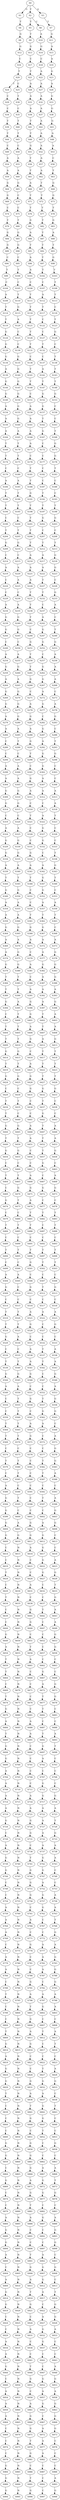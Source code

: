 strict digraph  {
	S0 -> S1 [ label = G ];
	S0 -> S2 [ label = T ];
	S0 -> S3 [ label = A ];
	S1 -> S4 [ label = T ];
	S2 -> S5 [ label = T ];
	S2 -> S6 [ label = C ];
	S3 -> S7 [ label = T ];
	S4 -> S8 [ label = G ];
	S5 -> S9 [ label = T ];
	S6 -> S10 [ label = A ];
	S7 -> S11 [ label = G ];
	S8 -> S12 [ label = G ];
	S9 -> S13 [ label = G ];
	S10 -> S14 [ label = G ];
	S11 -> S15 [ label = A ];
	S12 -> S16 [ label = C ];
	S13 -> S17 [ label = C ];
	S14 -> S18 [ label = C ];
	S15 -> S19 [ label = A ];
	S16 -> S20 [ label = T ];
	S17 -> S21 [ label = T ];
	S18 -> S22 [ label = A ];
	S19 -> S23 [ label = G ];
	S20 -> S24 [ label = T ];
	S20 -> S25 [ label = C ];
	S21 -> S26 [ label = A ];
	S22 -> S27 [ label = A ];
	S23 -> S28 [ label = A ];
	S24 -> S29 [ label = C ];
	S25 -> S30 [ label = T ];
	S26 -> S31 [ label = A ];
	S27 -> S32 [ label = A ];
	S28 -> S33 [ label = G ];
	S29 -> S34 [ label = C ];
	S30 -> S35 [ label = C ];
	S31 -> S36 [ label = A ];
	S32 -> S37 [ label = A ];
	S33 -> S38 [ label = G ];
	S34 -> S39 [ label = T ];
	S35 -> S40 [ label = T ];
	S36 -> S41 [ label = T ];
	S37 -> S42 [ label = A ];
	S38 -> S43 [ label = G ];
	S39 -> S44 [ label = T ];
	S40 -> S45 [ label = T ];
	S41 -> S46 [ label = T ];
	S42 -> S47 [ label = A ];
	S43 -> S48 [ label = A ];
	S44 -> S49 [ label = C ];
	S45 -> S50 [ label = C ];
	S46 -> S51 [ label = G ];
	S47 -> S52 [ label = A ];
	S48 -> S53 [ label = A ];
	S49 -> S54 [ label = A ];
	S50 -> S55 [ label = A ];
	S51 -> S56 [ label = T ];
	S52 -> S57 [ label = A ];
	S53 -> S58 [ label = C ];
	S54 -> S59 [ label = A ];
	S55 -> S60 [ label = A ];
	S56 -> S61 [ label = T ];
	S57 -> S62 [ label = A ];
	S58 -> S63 [ label = T ];
	S59 -> S64 [ label = G ];
	S60 -> S65 [ label = G ];
	S61 -> S66 [ label = A ];
	S62 -> S67 [ label = T ];
	S63 -> S68 [ label = G ];
	S64 -> S69 [ label = G ];
	S65 -> S70 [ label = C ];
	S66 -> S71 [ label = T ];
	S67 -> S72 [ label = T ];
	S68 -> S73 [ label = G ];
	S69 -> S74 [ label = C ];
	S70 -> S75 [ label = C ];
	S71 -> S76 [ label = T ];
	S72 -> S77 [ label = T ];
	S73 -> S78 [ label = T ];
	S74 -> S79 [ label = T ];
	S75 -> S80 [ label = T ];
	S76 -> S81 [ label = G ];
	S77 -> S82 [ label = T ];
	S78 -> S83 [ label = G ];
	S79 -> S84 [ label = G ];
	S80 -> S85 [ label = G ];
	S81 -> S86 [ label = A ];
	S82 -> S87 [ label = T ];
	S83 -> S88 [ label = A ];
	S84 -> S89 [ label = G ];
	S85 -> S90 [ label = G ];
	S86 -> S91 [ label = T ];
	S87 -> S92 [ label = T ];
	S88 -> S93 [ label = T ];
	S89 -> S94 [ label = C ];
	S90 -> S95 [ label = C ];
	S91 -> S96 [ label = A ];
	S92 -> S97 [ label = T ];
	S93 -> S98 [ label = G ];
	S94 -> S99 [ label = T ];
	S95 -> S100 [ label = T ];
	S96 -> S101 [ label = A ];
	S97 -> S102 [ label = T ];
	S98 -> S103 [ label = T ];
	S99 -> S104 [ label = C ];
	S100 -> S105 [ label = C ];
	S101 -> S106 [ label = C ];
	S102 -> S107 [ label = C ];
	S103 -> S108 [ label = T ];
	S104 -> S109 [ label = A ];
	S105 -> S110 [ label = T ];
	S106 -> S111 [ label = T ];
	S107 -> S112 [ label = A ];
	S108 -> S113 [ label = T ];
	S109 -> S114 [ label = T ];
	S110 -> S115 [ label = G ];
	S111 -> S116 [ label = T ];
	S112 -> S117 [ label = T ];
	S113 -> S118 [ label = C ];
	S114 -> S119 [ label = T ];
	S115 -> S120 [ label = A ];
	S116 -> S121 [ label = T ];
	S117 -> S122 [ label = C ];
	S118 -> S123 [ label = T ];
	S119 -> S124 [ label = G ];
	S120 -> S125 [ label = C ];
	S121 -> S126 [ label = T ];
	S122 -> S127 [ label = C ];
	S123 -> S128 [ label = G ];
	S124 -> S129 [ label = G ];
	S125 -> S130 [ label = C ];
	S126 -> S131 [ label = T ];
	S127 -> S132 [ label = T ];
	S128 -> S133 [ label = C ];
	S129 -> S134 [ label = G ];
	S130 -> S135 [ label = G ];
	S131 -> S136 [ label = C ];
	S132 -> S137 [ label = C ];
	S133 -> S138 [ label = T ];
	S134 -> S139 [ label = A ];
	S135 -> S140 [ label = G ];
	S136 -> S141 [ label = T ];
	S137 -> S142 [ label = A ];
	S138 -> S143 [ label = T ];
	S139 -> S144 [ label = G ];
	S140 -> S145 [ label = G ];
	S141 -> S146 [ label = T ];
	S142 -> S147 [ label = T ];
	S143 -> S148 [ label = T ];
	S144 -> S149 [ label = G ];
	S145 -> S150 [ label = G ];
	S146 -> S151 [ label = C ];
	S147 -> S152 [ label = G ];
	S148 -> S153 [ label = G ];
	S149 -> S154 [ label = A ];
	S150 -> S155 [ label = G ];
	S151 -> S156 [ label = A ];
	S152 -> S157 [ label = G ];
	S153 -> S158 [ label = C ];
	S154 -> S159 [ label = A ];
	S155 -> S160 [ label = G ];
	S156 -> S161 [ label = A ];
	S157 -> S162 [ label = T ];
	S158 -> S163 [ label = C ];
	S159 -> S164 [ label = A ];
	S160 -> S165 [ label = A ];
	S161 -> S166 [ label = A ];
	S162 -> S167 [ label = G ];
	S163 -> S168 [ label = T ];
	S164 -> S169 [ label = T ];
	S165 -> S170 [ label = T ];
	S166 -> S171 [ label = A ];
	S167 -> S172 [ label = C ];
	S168 -> S173 [ label = G ];
	S169 -> S174 [ label = T ];
	S170 -> S175 [ label = T ];
	S171 -> S176 [ label = C ];
	S172 -> S177 [ label = C ];
	S173 -> S178 [ label = G ];
	S174 -> S179 [ label = C ];
	S175 -> S180 [ label = C ];
	S176 -> S181 [ label = T ];
	S177 -> S182 [ label = C ];
	S178 -> S183 [ label = T ];
	S179 -> S184 [ label = A ];
	S180 -> S185 [ label = A ];
	S181 -> S186 [ label = T ];
	S182 -> S187 [ label = C ];
	S183 -> S188 [ label = C ];
	S184 -> S189 [ label = T ];
	S185 -> S190 [ label = T ];
	S186 -> S191 [ label = G ];
	S187 -> S192 [ label = T ];
	S188 -> S193 [ label = C ];
	S189 -> S194 [ label = T ];
	S190 -> S195 [ label = T ];
	S191 -> S196 [ label = T ];
	S192 -> S197 [ label = T ];
	S193 -> S198 [ label = T ];
	S194 -> S199 [ label = C ];
	S195 -> S200 [ label = C ];
	S196 -> S201 [ label = T ];
	S197 -> S202 [ label = G ];
	S198 -> S203 [ label = G ];
	S199 -> S204 [ label = T ];
	S200 -> S205 [ label = T ];
	S201 -> S206 [ label = T ];
	S202 -> S207 [ label = C ];
	S203 -> S208 [ label = C ];
	S204 -> S209 [ label = G ];
	S205 -> S210 [ label = G ];
	S206 -> S211 [ label = T ];
	S207 -> S212 [ label = T ];
	S208 -> S213 [ label = T ];
	S209 -> S214 [ label = C ];
	S210 -> S215 [ label = C ];
	S211 -> S216 [ label = A ];
	S212 -> S217 [ label = A ];
	S213 -> S218 [ label = G ];
	S214 -> S219 [ label = A ];
	S215 -> S220 [ label = A ];
	S216 -> S221 [ label = A ];
	S217 -> S222 [ label = A ];
	S218 -> S223 [ label = G ];
	S219 -> S224 [ label = C ];
	S220 -> S225 [ label = A ];
	S221 -> S226 [ label = A ];
	S222 -> S227 [ label = T ];
	S223 -> S228 [ label = C ];
	S224 -> S229 [ label = C ];
	S225 -> S230 [ label = C ];
	S226 -> S231 [ label = T ];
	S227 -> S232 [ label = T ];
	S228 -> S233 [ label = G ];
	S229 -> S234 [ label = A ];
	S230 -> S235 [ label = A ];
	S231 -> S236 [ label = T ];
	S232 -> S237 [ label = C ];
	S233 -> S238 [ label = A ];
	S234 -> S239 [ label = G ];
	S235 -> S240 [ label = G ];
	S236 -> S241 [ label = T ];
	S237 -> S242 [ label = A ];
	S238 -> S243 [ label = C ];
	S239 -> S244 [ label = G ];
	S240 -> S245 [ label = G ];
	S241 -> S246 [ label = C ];
	S242 -> S247 [ label = G ];
	S243 -> S248 [ label = T ];
	S244 -> S249 [ label = C ];
	S245 -> S250 [ label = C ];
	S246 -> S251 [ label = G ];
	S247 -> S252 [ label = G ];
	S248 -> S253 [ label = G ];
	S249 -> S254 [ label = A ];
	S250 -> S255 [ label = A ];
	S251 -> S256 [ label = T ];
	S252 -> S257 [ label = C ];
	S253 -> S258 [ label = A ];
	S254 -> S259 [ label = G ];
	S255 -> S260 [ label = G ];
	S256 -> S261 [ label = T ];
	S257 -> S262 [ label = G ];
	S258 -> S263 [ label = A ];
	S259 -> S264 [ label = A ];
	S260 -> S265 [ label = A ];
	S261 -> S266 [ label = G ];
	S262 -> S267 [ label = G ];
	S263 -> S268 [ label = A ];
	S264 -> S269 [ label = G ];
	S265 -> S270 [ label = G ];
	S266 -> S271 [ label = C ];
	S267 -> S272 [ label = A ];
	S268 -> S273 [ label = C ];
	S269 -> S274 [ label = G ];
	S270 -> S275 [ label = G ];
	S271 -> S276 [ label = A ];
	S272 -> S277 [ label = G ];
	S273 -> S278 [ label = A ];
	S274 -> S279 [ label = A ];
	S275 -> S280 [ label = G ];
	S276 -> S281 [ label = G ];
	S277 -> S282 [ label = C ];
	S278 -> S283 [ label = G ];
	S279 -> S284 [ label = A ];
	S280 -> S285 [ label = A ];
	S281 -> S286 [ label = A ];
	S282 -> S287 [ label = G ];
	S283 -> S288 [ label = C ];
	S284 -> S289 [ label = C ];
	S285 -> S290 [ label = T ];
	S286 -> S291 [ label = G ];
	S287 -> S292 [ label = A ];
	S288 -> S293 [ label = T ];
	S289 -> S294 [ label = C ];
	S290 -> S295 [ label = C ];
	S291 -> S296 [ label = T ];
	S292 -> S297 [ label = G ];
	S293 -> S298 [ label = G ];
	S294 -> S299 [ label = A ];
	S295 -> S300 [ label = A ];
	S296 -> S301 [ label = C ];
	S297 -> S302 [ label = G ];
	S298 -> S303 [ label = C ];
	S299 -> S304 [ label = A ];
	S300 -> S305 [ label = A ];
	S301 -> S306 [ label = G ];
	S302 -> S307 [ label = A ];
	S303 -> S308 [ label = C ];
	S304 -> S309 [ label = G ];
	S305 -> S310 [ label = G ];
	S306 -> S311 [ label = A ];
	S307 -> S312 [ label = A ];
	S308 -> S313 [ label = A ];
	S309 -> S314 [ label = G ];
	S310 -> S315 [ label = G ];
	S311 -> S316 [ label = C ];
	S312 -> S317 [ label = C ];
	S313 -> S318 [ label = A ];
	S314 -> S319 [ label = C ];
	S315 -> S320 [ label = C ];
	S316 -> S321 [ label = T ];
	S317 -> S322 [ label = A ];
	S318 -> S323 [ label = T ];
	S319 -> S324 [ label = A ];
	S320 -> S325 [ label = A ];
	S321 -> S326 [ label = C ];
	S322 -> S327 [ label = G ];
	S323 -> S328 [ label = C ];
	S324 -> S329 [ label = G ];
	S325 -> S330 [ label = G ];
	S326 -> S331 [ label = C ];
	S327 -> S332 [ label = G ];
	S328 -> S333 [ label = C ];
	S329 -> S334 [ label = G ];
	S330 -> S335 [ label = G ];
	S331 -> S336 [ label = G ];
	S332 -> S337 [ label = C ];
	S333 -> S338 [ label = T ];
	S334 -> S339 [ label = A ];
	S335 -> S340 [ label = A ];
	S336 -> S341 [ label = A ];
	S337 -> S342 [ label = A ];
	S338 -> S343 [ label = G ];
	S339 -> S344 [ label = T ];
	S340 -> S345 [ label = T ];
	S341 -> S346 [ label = T ];
	S342 -> S347 [ label = G ];
	S343 -> S348 [ label = T ];
	S344 -> S349 [ label = G ];
	S345 -> S350 [ label = G ];
	S346 -> S351 [ label = C ];
	S347 -> S352 [ label = G ];
	S348 -> S353 [ label = C ];
	S349 -> S354 [ label = A ];
	S350 -> S355 [ label = A ];
	S351 -> S356 [ label = C ];
	S352 -> S357 [ label = A ];
	S353 -> S358 [ label = A ];
	S354 -> S359 [ label = A ];
	S355 -> S360 [ label = A ];
	S356 -> S361 [ label = T ];
	S357 -> S362 [ label = T ];
	S358 -> S363 [ label = T ];
	S359 -> S364 [ label = G ];
	S360 -> S365 [ label = G ];
	S361 -> S366 [ label = G ];
	S362 -> S367 [ label = G ];
	S363 -> S368 [ label = C ];
	S364 -> S369 [ label = A ];
	S365 -> S370 [ label = A ];
	S366 -> S371 [ label = A ];
	S367 -> S372 [ label = A ];
	S368 -> S373 [ label = A ];
	S369 -> S374 [ label = A ];
	S370 -> S375 [ label = G ];
	S371 -> S376 [ label = C ];
	S372 -> S377 [ label = A ];
	S373 -> S378 [ label = G ];
	S374 -> S379 [ label = G ];
	S375 -> S380 [ label = G ];
	S376 -> S381 [ label = A ];
	S377 -> S382 [ label = G ];
	S378 -> S383 [ label = G ];
	S379 -> S384 [ label = T ];
	S380 -> S385 [ label = T ];
	S381 -> S386 [ label = C ];
	S382 -> S387 [ label = A ];
	S383 -> S388 [ label = G ];
	S384 -> S389 [ label = T ];
	S385 -> S390 [ label = T ];
	S386 -> S391 [ label = A ];
	S387 -> S392 [ label = A ];
	S388 -> S393 [ label = A ];
	S389 -> S394 [ label = G ];
	S390 -> S395 [ label = A ];
	S391 -> S396 [ label = G ];
	S392 -> S397 [ label = A ];
	S393 -> S398 [ label = G ];
	S394 -> S399 [ label = C ];
	S395 -> S400 [ label = T ];
	S396 -> S401 [ label = G ];
	S397 -> S402 [ label = T ];
	S398 -> S403 [ label = A ];
	S399 -> S404 [ label = T ];
	S400 -> S405 [ label = T ];
	S401 -> S406 [ label = A ];
	S402 -> S407 [ label = T ];
	S403 -> S408 [ label = A ];
	S404 -> S409 [ label = T ];
	S405 -> S410 [ label = T ];
	S406 -> S411 [ label = G ];
	S407 -> S412 [ label = A ];
	S408 -> S413 [ label = G ];
	S409 -> S414 [ label = G ];
	S410 -> S415 [ label = G ];
	S411 -> S416 [ label = C ];
	S412 -> S417 [ label = T ];
	S413 -> S418 [ label = T ];
	S414 -> S419 [ label = T ];
	S415 -> S420 [ label = T ];
	S416 -> S421 [ label = A ];
	S417 -> S422 [ label = T ];
	S418 -> S423 [ label = T ];
	S419 -> S424 [ label = G ];
	S420 -> S425 [ label = G ];
	S421 -> S426 [ label = G ];
	S422 -> S427 [ label = T ];
	S423 -> S428 [ label = T ];
	S424 -> S429 [ label = C ];
	S425 -> S430 [ label = C ];
	S426 -> S431 [ label = G ];
	S427 -> S432 [ label = G ];
	S428 -> S433 [ label = G ];
	S429 -> S434 [ label = T ];
	S430 -> S435 [ label = T ];
	S431 -> S436 [ label = C ];
	S432 -> S437 [ label = T ];
	S433 -> S438 [ label = C ];
	S434 -> S439 [ label = T ];
	S435 -> S440 [ label = C ];
	S436 -> S441 [ label = C ];
	S437 -> S442 [ label = G ];
	S438 -> S443 [ label = C ];
	S439 -> S444 [ label = G ];
	S440 -> S445 [ label = G ];
	S441 -> S446 [ label = A ];
	S442 -> S447 [ label = T ];
	S443 -> S448 [ label = A ];
	S444 -> S449 [ label = T ];
	S445 -> S450 [ label = T ];
	S446 -> S451 [ label = A ];
	S447 -> S452 [ label = T ];
	S448 -> S453 [ label = A ];
	S449 -> S454 [ label = G ];
	S450 -> S455 [ label = G ];
	S451 -> S456 [ label = C ];
	S452 -> S457 [ label = T ];
	S453 -> S458 [ label = G ];
	S454 -> S459 [ label = C ];
	S455 -> S460 [ label = C ];
	S456 -> S461 [ label = C ];
	S457 -> S462 [ label = G ];
	S458 -> S463 [ label = C ];
	S459 -> S464 [ label = T ];
	S460 -> S465 [ label = T ];
	S461 -> S466 [ label = A ];
	S462 -> S467 [ label = C ];
	S463 -> S468 [ label = A ];
	S464 -> S469 [ label = C ];
	S465 -> S470 [ label = G ];
	S466 -> S471 [ label = G ];
	S467 -> S472 [ label = G ];
	S468 -> S473 [ label = G ];
	S469 -> S474 [ label = G ];
	S470 -> S475 [ label = T ];
	S471 -> S476 [ label = A ];
	S472 -> S477 [ label = C ];
	S473 -> S478 [ label = C ];
	S474 -> S479 [ label = C ];
	S475 -> S480 [ label = C ];
	S476 -> S481 [ label = T ];
	S477 -> S482 [ label = T ];
	S478 -> S483 [ label = T ];
	S479 -> S484 [ label = T ];
	S480 -> S485 [ label = T ];
	S481 -> S486 [ label = T ];
	S482 -> S487 [ label = C ];
	S483 -> S488 [ label = T ];
	S484 -> S489 [ label = C ];
	S485 -> S490 [ label = C ];
	S486 -> S491 [ label = C ];
	S487 -> S492 [ label = C ];
	S488 -> S493 [ label = C ];
	S489 -> S494 [ label = T ];
	S490 -> S495 [ label = T ];
	S491 -> S496 [ label = T ];
	S492 -> S497 [ label = T ];
	S493 -> S498 [ label = T ];
	S494 -> S499 [ label = C ];
	S495 -> S500 [ label = C ];
	S496 -> S501 [ label = G ];
	S497 -> S502 [ label = T ];
	S498 -> S503 [ label = T ];
	S499 -> S504 [ label = A ];
	S500 -> S505 [ label = A ];
	S501 -> S506 [ label = C ];
	S502 -> S507 [ label = C ];
	S503 -> S508 [ label = C ];
	S504 -> S509 [ label = G ];
	S505 -> S510 [ label = C ];
	S506 -> S511 [ label = G ];
	S507 -> S512 [ label = T ];
	S508 -> S513 [ label = G ];
	S509 -> S514 [ label = C ];
	S510 -> S515 [ label = C ];
	S511 -> S516 [ label = C ];
	S512 -> S517 [ label = C ];
	S513 -> S518 [ label = C ];
	S514 -> S519 [ label = T ];
	S515 -> S520 [ label = T ];
	S516 -> S521 [ label = A ];
	S517 -> S522 [ label = A ];
	S518 -> S523 [ label = A ];
	S519 -> S524 [ label = T ];
	S520 -> S525 [ label = T ];
	S521 -> S526 [ label = G ];
	S522 -> S527 [ label = C ];
	S523 -> S528 [ label = G ];
	S524 -> S529 [ label = G ];
	S525 -> S530 [ label = A ];
	S526 -> S531 [ label = C ];
	S527 -> S532 [ label = C ];
	S528 -> S533 [ label = C ];
	S529 -> S534 [ label = C ];
	S530 -> S535 [ label = C ];
	S531 -> S536 [ label = A ];
	S532 -> S537 [ label = T ];
	S533 -> S538 [ label = A ];
	S534 -> S539 [ label = T ];
	S535 -> S540 [ label = T ];
	S536 -> S541 [ label = A ];
	S537 -> S542 [ label = T ];
	S538 -> S543 [ label = A ];
	S539 -> S544 [ label = G ];
	S540 -> S545 [ label = G ];
	S541 -> S546 [ label = G ];
	S542 -> S547 [ label = C ];
	S543 -> S548 [ label = G ];
	S544 -> S549 [ label = A ];
	S545 -> S550 [ label = A ];
	S546 -> S551 [ label = C ];
	S547 -> S552 [ label = C ];
	S548 -> S553 [ label = A ];
	S549 -> S554 [ label = C ];
	S550 -> S555 [ label = T ];
	S551 -> S556 [ label = G ];
	S552 -> S557 [ label = T ];
	S553 -> S558 [ label = G ];
	S554 -> S559 [ label = C ];
	S555 -> S560 [ label = T ];
	S556 -> S561 [ label = C ];
	S557 -> S562 [ label = G ];
	S558 -> S563 [ label = G ];
	S559 -> S564 [ label = T ];
	S560 -> S565 [ label = T ];
	S561 -> S566 [ label = A ];
	S562 -> S567 [ label = A ];
	S563 -> S568 [ label = C ];
	S564 -> S569 [ label = T ];
	S565 -> S570 [ label = T ];
	S566 -> S571 [ label = G ];
	S567 -> S572 [ label = C ];
	S568 -> S573 [ label = A ];
	S569 -> S574 [ label = C ];
	S570 -> S575 [ label = C ];
	S571 -> S576 [ label = C ];
	S572 -> S577 [ label = C ];
	S573 -> S578 [ label = G ];
	S574 -> S579 [ label = T ];
	S575 -> S580 [ label = T ];
	S576 -> S581 [ label = C ];
	S577 -> S582 [ label = T ];
	S578 -> S583 [ label = G ];
	S579 -> S584 [ label = C ];
	S580 -> S585 [ label = T ];
	S581 -> S586 [ label = C ];
	S582 -> S587 [ label = T ];
	S583 -> S588 [ label = A ];
	S584 -> S589 [ label = A ];
	S585 -> S590 [ label = C ];
	S586 -> S591 [ label = C ];
	S587 -> S592 [ label = C ];
	S588 -> S593 [ label = C ];
	S589 -> S594 [ label = G ];
	S590 -> S595 [ label = T ];
	S591 -> S596 [ label = C ];
	S592 -> S597 [ label = T ];
	S593 -> S598 [ label = A ];
	S594 -> S599 [ label = G ];
	S595 -> S600 [ label = C ];
	S596 -> S601 [ label = C ];
	S597 -> S602 [ label = C ];
	S598 -> S603 [ label = G ];
	S599 -> S604 [ label = G ];
	S600 -> S605 [ label = A ];
	S601 -> S606 [ label = G ];
	S602 -> S607 [ label = A ];
	S603 -> S608 [ label = G ];
	S604 -> S609 [ label = G ];
	S605 -> S610 [ label = G ];
	S606 -> S611 [ label = G ];
	S607 -> S612 [ label = G ];
	S608 -> S613 [ label = C ];
	S609 -> S614 [ label = C ];
	S610 -> S615 [ label = N ];
	S611 -> S616 [ label = A ];
	S612 -> S617 [ label = G ];
	S613 -> S618 [ label = C ];
	S614 -> S619 [ label = C ];
	S615 -> S620 [ label = N ];
	S616 -> S621 [ label = C ];
	S617 -> S622 [ label = G ];
	S618 -> S623 [ label = A ];
	S619 -> S624 [ label = T ];
	S620 -> S625 [ label = N ];
	S621 -> S626 [ label = C ];
	S622 -> S627 [ label = G ];
	S623 -> S628 [ label = G ];
	S624 -> S629 [ label = C ];
	S625 -> S630 [ label = N ];
	S626 -> S631 [ label = A ];
	S627 -> S632 [ label = C ];
	S628 -> S633 [ label = T ];
	S629 -> S634 [ label = T ];
	S630 -> S635 [ label = N ];
	S631 -> S636 [ label = C ];
	S632 -> S637 [ label = C ];
	S633 -> S638 [ label = G ];
	S634 -> S639 [ label = C ];
	S635 -> S640 [ label = N ];
	S636 -> S641 [ label = G ];
	S637 -> S642 [ label = T ];
	S638 -> S643 [ label = A ];
	S639 -> S644 [ label = C ];
	S640 -> S645 [ label = N ];
	S641 -> S646 [ label = G ];
	S642 -> S647 [ label = C ];
	S643 -> S648 [ label = A ];
	S644 -> S649 [ label = G ];
	S645 -> S650 [ label = N ];
	S646 -> S651 [ label = C ];
	S647 -> S652 [ label = C ];
	S648 -> S653 [ label = G ];
	S649 -> S654 [ label = A ];
	S650 -> S655 [ label = N ];
	S651 -> S656 [ label = T ];
	S652 -> S657 [ label = C ];
	S653 -> S658 [ label = G ];
	S654 -> S659 [ label = T ];
	S655 -> S660 [ label = N ];
	S656 -> S661 [ label = A ];
	S657 -> S662 [ label = C ];
	S658 -> S663 [ label = C ];
	S659 -> S664 [ label = T ];
	S660 -> S665 [ label = N ];
	S661 -> S666 [ label = C ];
	S662 -> S667 [ label = G ];
	S663 -> S668 [ label = C ];
	S664 -> S669 [ label = C ];
	S665 -> S670 [ label = N ];
	S666 -> S671 [ label = C ];
	S667 -> S672 [ label = A ];
	S668 -> S673 [ label = G ];
	S669 -> S674 [ label = T ];
	S670 -> S675 [ label = N ];
	S671 -> S676 [ label = C ];
	S672 -> S677 [ label = T ];
	S673 -> S678 [ label = G ];
	S674 -> S679 [ label = G ];
	S675 -> S680 [ label = N ];
	S676 -> S681 [ label = C ];
	S677 -> S682 [ label = T ];
	S678 -> S683 [ label = C ];
	S679 -> S684 [ label = A ];
	S680 -> S685 [ label = N ];
	S681 -> S686 [ label = A ];
	S682 -> S687 [ label = C ];
	S683 -> S688 [ label = C ];
	S684 -> S689 [ label = T ];
	S685 -> S690 [ label = N ];
	S686 -> S691 [ label = A ];
	S687 -> S692 [ label = T ];
	S688 -> S693 [ label = A ];
	S689 -> S694 [ label = G ];
	S690 -> S695 [ label = N ];
	S691 -> S696 [ label = C ];
	S692 -> S697 [ label = G ];
	S693 -> S698 [ label = T ];
	S694 -> S699 [ label = G ];
	S695 -> S700 [ label = N ];
	S696 -> S701 [ label = C ];
	S697 -> S702 [ label = A ];
	S698 -> S703 [ label = C ];
	S699 -> S704 [ label = A ];
	S700 -> S705 [ label = N ];
	S701 -> S706 [ label = C ];
	S702 -> S707 [ label = C ];
	S703 -> S708 [ label = C ];
	S704 -> S709 [ label = A ];
	S705 -> S710 [ label = N ];
	S706 -> S711 [ label = C ];
	S707 -> S712 [ label = G ];
	S708 -> S713 [ label = C ];
	S709 -> S714 [ label = A ];
	S710 -> S715 [ label = N ];
	S711 -> S716 [ label = A ];
	S712 -> S717 [ label = G ];
	S713 -> S718 [ label = G ];
	S714 -> S719 [ label = A ];
	S715 -> S720 [ label = N ];
	S716 -> S721 [ label = A ];
	S717 -> S722 [ label = A ];
	S718 -> S723 [ label = A ];
	S719 -> S724 [ label = G ];
	S720 -> S725 [ label = N ];
	S721 -> S726 [ label = G ];
	S722 -> S727 [ label = A ];
	S723 -> S728 [ label = T ];
	S724 -> S729 [ label = C ];
	S725 -> S730 [ label = N ];
	S726 -> S731 [ label = G ];
	S727 -> S732 [ label = A ];
	S728 -> S733 [ label = G ];
	S729 -> S734 [ label = A ];
	S730 -> S735 [ label = N ];
	S731 -> S736 [ label = C ];
	S732 -> S737 [ label = A ];
	S733 -> S738 [ label = A ];
	S734 -> S739 [ label = G ];
	S735 -> S740 [ label = N ];
	S736 -> S741 [ label = T ];
	S737 -> S742 [ label = G ];
	S738 -> S743 [ label = A ];
	S739 -> S744 [ label = G ];
	S740 -> S745 [ label = N ];
	S741 -> S746 [ label = G ];
	S742 -> S747 [ label = G ];
	S743 -> S748 [ label = C ];
	S744 -> S749 [ label = C ];
	S745 -> S750 [ label = N ];
	S746 -> S751 [ label = G ];
	S747 -> S752 [ label = A ];
	S748 -> S753 [ label = C ];
	S749 -> S754 [ label = C ];
	S750 -> S755 [ label = N ];
	S751 -> S756 [ label = G ];
	S752 -> S757 [ label = G ];
	S753 -> S758 [ label = A ];
	S754 -> S759 [ label = A ];
	S755 -> S760 [ label = N ];
	S756 -> S761 [ label = C ];
	S757 -> S762 [ label = G ];
	S758 -> S763 [ label = A ];
	S759 -> S764 [ label = A ];
	S760 -> S765 [ label = N ];
	S761 -> S766 [ label = A ];
	S762 -> S767 [ label = C ];
	S763 -> S768 [ label = T ];
	S764 -> S769 [ label = A ];
	S765 -> S770 [ label = N ];
	S766 -> S771 [ label = C ];
	S767 -> S772 [ label = C ];
	S768 -> S773 [ label = G ];
	S769 -> S774 [ label = C ];
	S770 -> S775 [ label = N ];
	S771 -> S776 [ label = G ];
	S772 -> S777 [ label = A ];
	S773 -> S778 [ label = A ];
	S774 -> S779 [ label = A ];
	S775 -> S780 [ label = N ];
	S776 -> S781 [ label = C ];
	S777 -> S782 [ label = A ];
	S778 -> S783 [ label = G ];
	S779 -> S784 [ label = A ];
	S780 -> S785 [ label = N ];
	S781 -> S786 [ label = C ];
	S782 -> S787 [ label = A ];
	S783 -> S788 [ label = G ];
	S784 -> S789 [ label = C ];
	S785 -> S790 [ label = N ];
	S786 -> S791 [ label = G ];
	S787 -> S792 [ label = C ];
	S788 -> S793 [ label = G ];
	S789 -> S794 [ label = T ];
	S790 -> S795 [ label = N ];
	S791 -> S796 [ label = A ];
	S792 -> S797 [ label = A ];
	S793 -> S798 [ label = A ];
	S794 -> S799 [ label = C ];
	S795 -> S800 [ label = N ];
	S796 -> S801 [ label = T ];
	S797 -> S802 [ label = G ];
	S798 -> S803 [ label = A ];
	S799 -> S804 [ label = C ];
	S800 -> S805 [ label = N ];
	S801 -> S806 [ label = G ];
	S802 -> S807 [ label = C ];
	S803 -> S808 [ label = C ];
	S804 -> S809 [ label = T ];
	S805 -> S810 [ label = N ];
	S806 -> S811 [ label = A ];
	S807 -> S812 [ label = T ];
	S808 -> S813 [ label = A ];
	S809 -> S814 [ label = G ];
	S810 -> S815 [ label = N ];
	S811 -> S816 [ label = G ];
	S812 -> S817 [ label = C ];
	S813 -> S818 [ label = T ];
	S814 -> S819 [ label = A ];
	S815 -> S820 [ label = N ];
	S816 -> S821 [ label = C ];
	S817 -> S822 [ label = C ];
	S818 -> S823 [ label = C ];
	S819 -> S824 [ label = G ];
	S820 -> S825 [ label = N ];
	S821 -> S826 [ label = C ];
	S822 -> S827 [ label = T ];
	S823 -> S828 [ label = A ];
	S824 -> S829 [ label = G ];
	S825 -> S830 [ label = N ];
	S826 -> S831 [ label = G ];
	S827 -> S832 [ label = G ];
	S828 -> S833 [ label = G ];
	S829 -> S834 [ label = T ];
	S830 -> S835 [ label = N ];
	S831 -> S836 [ label = A ];
	S832 -> S837 [ label = A ];
	S833 -> S838 [ label = C ];
	S834 -> S839 [ label = C ];
	S835 -> S840 [ label = N ];
	S836 -> S841 [ label = T ];
	S837 -> S842 [ label = G ];
	S838 -> S843 [ label = T ];
	S839 -> S844 [ label = C ];
	S840 -> S845 [ label = N ];
	S841 -> S846 [ label = G ];
	S842 -> S847 [ label = G ];
	S843 -> S848 [ label = C ];
	S844 -> S849 [ label = C ];
	S845 -> S850 [ label = N ];
	S846 -> S851 [ label = C ];
	S847 -> S852 [ label = T ];
	S848 -> S853 [ label = C ];
	S849 -> S854 [ label = G ];
	S850 -> S855 [ label = N ];
	S851 -> S856 [ label = G ];
	S852 -> S857 [ label = C ];
	S853 -> S858 [ label = G ];
	S854 -> S859 [ label = G ];
	S855 -> S860 [ label = N ];
	S856 -> S861 [ label = G ];
	S857 -> S862 [ label = C ];
	S858 -> S863 [ label = C ];
	S859 -> S864 [ label = C ];
	S860 -> S865 [ label = N ];
	S861 -> S866 [ label = G ];
	S862 -> S867 [ label = A ];
	S863 -> S868 [ label = A ];
	S864 -> S869 [ label = G ];
	S865 -> S870 [ label = N ];
	S866 -> S871 [ label = A ];
	S867 -> S872 [ label = G ];
	S868 -> S873 [ label = T ];
	S869 -> S874 [ label = C ];
	S870 -> S875 [ label = N ];
	S871 -> S876 [ label = G ];
	S872 -> S877 [ label = G ];
	S873 -> S878 [ label = G ];
	S874 -> S879 [ label = C ];
	S875 -> S880 [ label = N ];
	S876 -> S881 [ label = T ];
	S877 -> S882 [ label = C ];
	S878 -> S883 [ label = C ];
	S879 -> S884 [ label = A ];
	S880 -> S885 [ label = N ];
	S881 -> S886 [ label = A ];
	S882 -> S887 [ label = G ];
	S883 -> S888 [ label = A ];
	S884 -> S889 [ label = G ];
	S885 -> S890 [ label = N ];
	S886 -> S891 [ label = C ];
	S887 -> S892 [ label = C ];
	S888 -> S893 [ label = G ];
	S889 -> S894 [ label = G ];
	S890 -> S895 [ label = N ];
	S891 -> S896 [ label = C ];
	S892 -> S897 [ label = C ];
	S893 -> S898 [ label = G ];
	S894 -> S899 [ label = A ];
	S895 -> S900 [ label = N ];
	S896 -> S901 [ label = T ];
	S897 -> S902 [ label = A ];
	S898 -> S903 [ label = C ];
	S899 -> S904 [ label = C ];
	S900 -> S905 [ label = N ];
	S901 -> S906 [ label = G ];
	S902 -> S907 [ label = G ];
	S903 -> S908 [ label = G ];
	S904 -> S909 [ label = A ];
	S905 -> S910 [ label = N ];
	S906 -> S911 [ label = A ];
	S907 -> S912 [ label = G ];
	S908 -> S913 [ label = C ];
	S909 -> S914 [ label = G ];
	S910 -> S915 [ label = N ];
	S911 -> S916 [ label = T ];
	S912 -> S917 [ label = A ];
	S913 -> S918 [ label = T ];
	S914 -> S919 [ label = G ];
	S915 -> S920 [ label = N ];
	S916 -> S921 [ label = G ];
	S917 -> S922 [ label = C ];
	S918 -> S923 [ label = G ];
	S919 -> S924 [ label = C ];
	S920 -> S925 [ label = N ];
	S921 -> S926 [ label = C ];
	S922 -> S927 [ label = A ];
	S923 -> S928 [ label = G ];
	S924 -> S929 [ label = C ];
	S925 -> S930 [ label = N ];
	S926 -> S931 [ label = A ];
	S927 -> S932 [ label = G ];
	S928 -> S933 [ label = A ];
	S929 -> S934 [ label = A ];
	S930 -> S935 [ label = N ];
	S931 -> S936 [ label = C ];
	S932 -> S937 [ label = G ];
	S933 -> S938 [ label = C ];
	S934 -> S939 [ label = A ];
	S935 -> S940 [ label = N ];
	S936 -> S941 [ label = C ];
	S937 -> S942 [ label = C ];
	S938 -> S943 [ label = C ];
	S939 -> S944 [ label = G ];
	S940 -> S945 [ label = N ];
	S941 -> S946 [ label = T ];
	S942 -> S947 [ label = C ];
	S943 -> S948 [ label = A ];
	S944 -> S949 [ label = C ];
	S945 -> S950 [ label = N ];
	S946 -> S951 [ label = G ];
	S947 -> S952 [ label = G ];
	S948 -> S953 [ label = G ];
	S949 -> S954 [ label = A ];
	S950 -> S955 [ label = N ];
	S951 -> S956 [ label = C ];
	S952 -> S957 [ label = A ];
	S953 -> S958 [ label = A ];
	S954 -> S959 [ label = A ];
	S955 -> S960 [ label = N ];
	S956 -> S961 [ label = A ];
	S957 -> S962 [ label = G ];
	S958 -> S963 [ label = G ];
	S959 -> S964 [ label = A ];
	S960 -> S965 [ label = N ];
	S961 -> S966 [ label = G ];
	S962 -> S967 [ label = C ];
	S963 -> S968 [ label = G ];
	S964 -> S969 [ label = C ];
	S965 -> S970 [ label = N ];
	S966 -> S971 [ label = G ];
	S967 -> S972 [ label = A ];
	S968 -> S973 [ label = G ];
	S969 -> S974 [ label = C ];
	S970 -> S975 [ label = N ];
	S971 -> S976 [ label = T ];
	S972 -> S977 [ label = A ];
	S973 -> S978 [ label = C ];
	S974 -> S979 [ label = C ];
	S975 -> S980 [ label = N ];
	S976 -> S981 [ label = G ];
	S977 -> S982 [ label = A ];
	S978 -> S983 [ label = C ];
	S979 -> S984 [ label = G ];
	S980 -> S985 [ label = N ];
	S981 -> S986 [ label = C ];
	S982 -> S987 [ label = C ];
	S983 -> S988 [ label = C ];
	S984 -> S989 [ label = G ];
	S985 -> S990 [ label = N ];
	S986 -> S991 [ label = T ];
	S987 -> S992 [ label = C ];
	S988 -> S993 [ label = A ];
	S989 -> S994 [ label = G ];
	S990 -> S995 [ label = N ];
	S991 -> S996 [ label = G ];
	S992 -> S997 [ label = C ];
	S993 -> S998 [ label = G ];
}
